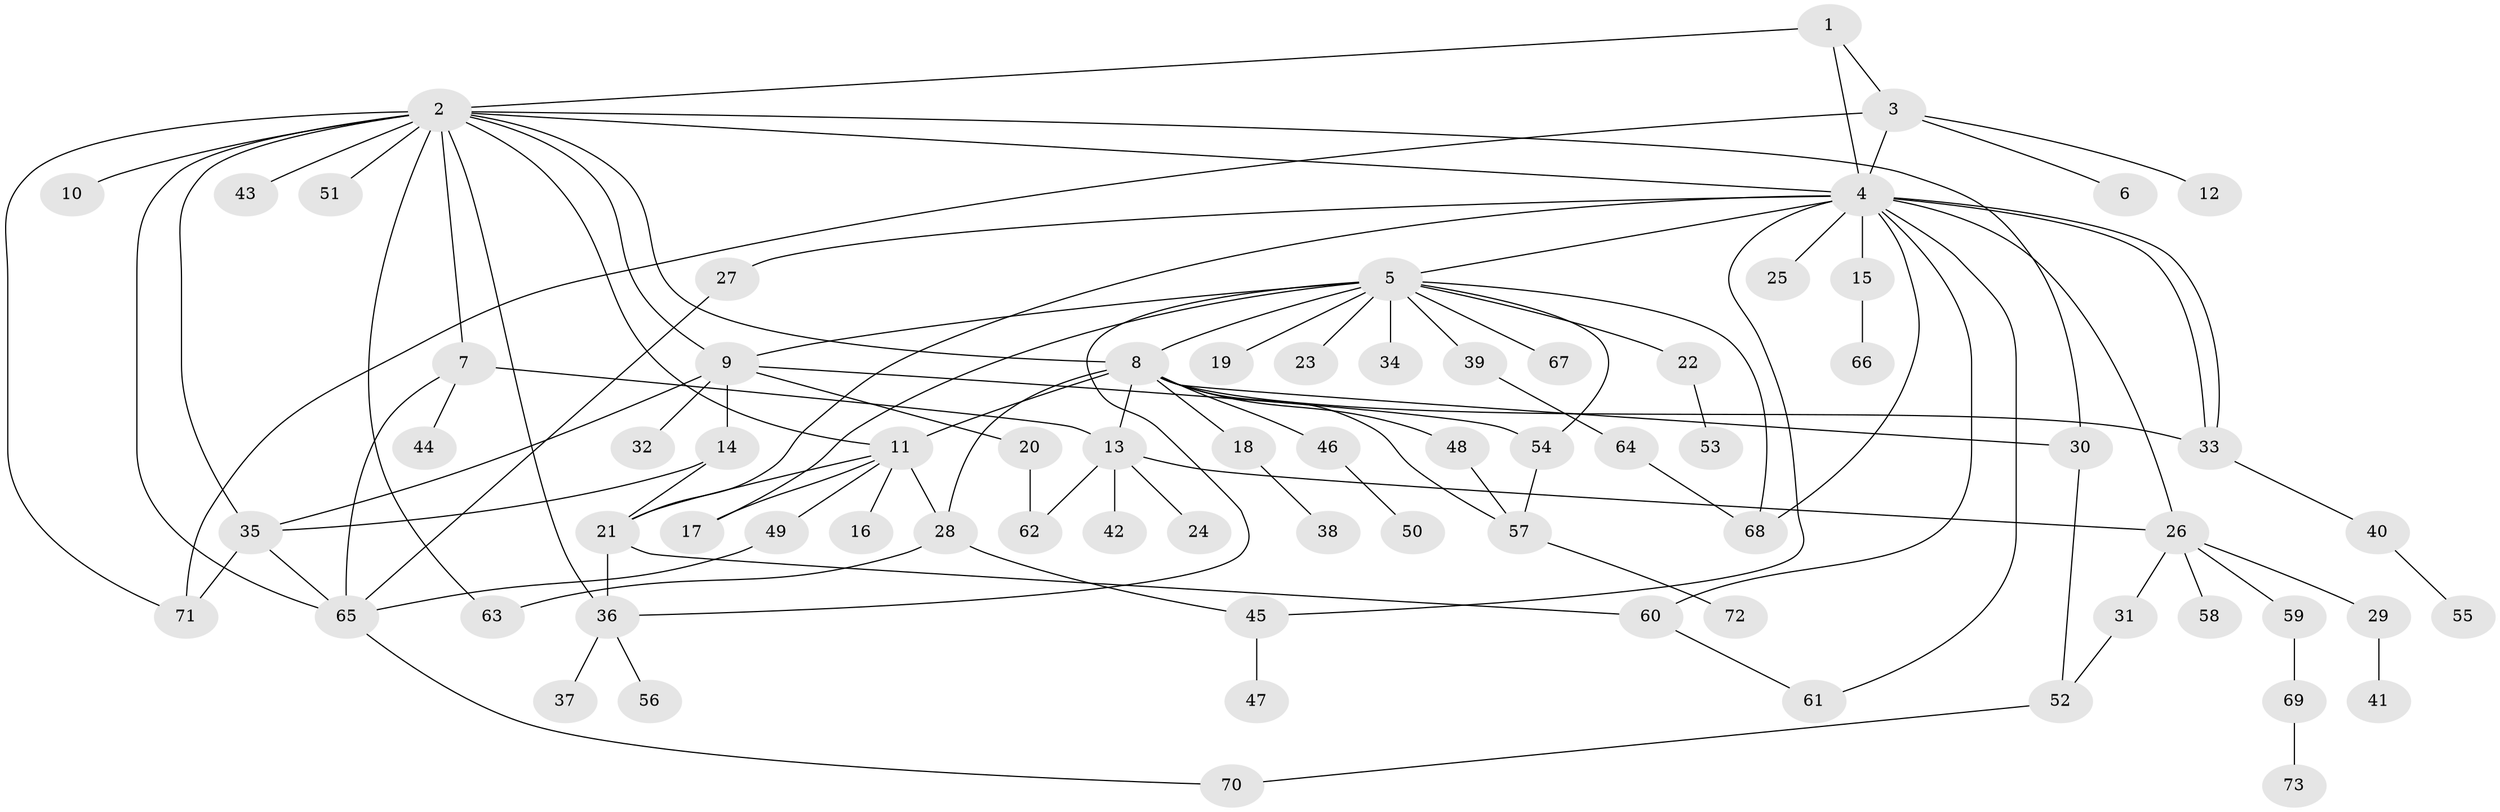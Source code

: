 // coarse degree distribution, {5: 0.019230769230769232, 14: 0.038461538461538464, 12: 0.019230769230769232, 16: 0.019230769230769232, 1: 0.5, 4: 0.07692307692307693, 7: 0.057692307692307696, 2: 0.1346153846153846, 6: 0.019230769230769232, 3: 0.11538461538461539}
// Generated by graph-tools (version 1.1) at 2025/23/03/03/25 07:23:52]
// undirected, 73 vertices, 108 edges
graph export_dot {
graph [start="1"]
  node [color=gray90,style=filled];
  1;
  2;
  3;
  4;
  5;
  6;
  7;
  8;
  9;
  10;
  11;
  12;
  13;
  14;
  15;
  16;
  17;
  18;
  19;
  20;
  21;
  22;
  23;
  24;
  25;
  26;
  27;
  28;
  29;
  30;
  31;
  32;
  33;
  34;
  35;
  36;
  37;
  38;
  39;
  40;
  41;
  42;
  43;
  44;
  45;
  46;
  47;
  48;
  49;
  50;
  51;
  52;
  53;
  54;
  55;
  56;
  57;
  58;
  59;
  60;
  61;
  62;
  63;
  64;
  65;
  66;
  67;
  68;
  69;
  70;
  71;
  72;
  73;
  1 -- 2;
  1 -- 3;
  1 -- 4;
  2 -- 4;
  2 -- 7;
  2 -- 8;
  2 -- 9;
  2 -- 10;
  2 -- 11;
  2 -- 30;
  2 -- 35;
  2 -- 36;
  2 -- 43;
  2 -- 51;
  2 -- 63;
  2 -- 65;
  2 -- 71;
  3 -- 4;
  3 -- 6;
  3 -- 12;
  3 -- 71;
  4 -- 5;
  4 -- 15;
  4 -- 21;
  4 -- 25;
  4 -- 26;
  4 -- 27;
  4 -- 33;
  4 -- 33;
  4 -- 45;
  4 -- 60;
  4 -- 61;
  4 -- 68;
  5 -- 8;
  5 -- 9;
  5 -- 17;
  5 -- 19;
  5 -- 22;
  5 -- 23;
  5 -- 34;
  5 -- 36;
  5 -- 39;
  5 -- 54;
  5 -- 67;
  5 -- 68;
  7 -- 13;
  7 -- 44;
  7 -- 65;
  8 -- 11;
  8 -- 13;
  8 -- 18;
  8 -- 28;
  8 -- 30;
  8 -- 33;
  8 -- 46;
  8 -- 48;
  8 -- 57;
  9 -- 14;
  9 -- 20;
  9 -- 32;
  9 -- 35;
  9 -- 54;
  11 -- 16;
  11 -- 17;
  11 -- 21;
  11 -- 28;
  11 -- 49;
  13 -- 24;
  13 -- 26;
  13 -- 42;
  13 -- 62;
  14 -- 21;
  14 -- 35;
  15 -- 66;
  18 -- 38;
  20 -- 62;
  21 -- 36;
  21 -- 60;
  22 -- 53;
  26 -- 29;
  26 -- 31;
  26 -- 58;
  26 -- 59;
  27 -- 65;
  28 -- 45;
  28 -- 63;
  29 -- 41;
  30 -- 52;
  31 -- 52;
  33 -- 40;
  35 -- 65;
  35 -- 71;
  36 -- 37;
  36 -- 56;
  39 -- 64;
  40 -- 55;
  45 -- 47;
  46 -- 50;
  48 -- 57;
  49 -- 65;
  52 -- 70;
  54 -- 57;
  57 -- 72;
  59 -- 69;
  60 -- 61;
  64 -- 68;
  65 -- 70;
  69 -- 73;
}
